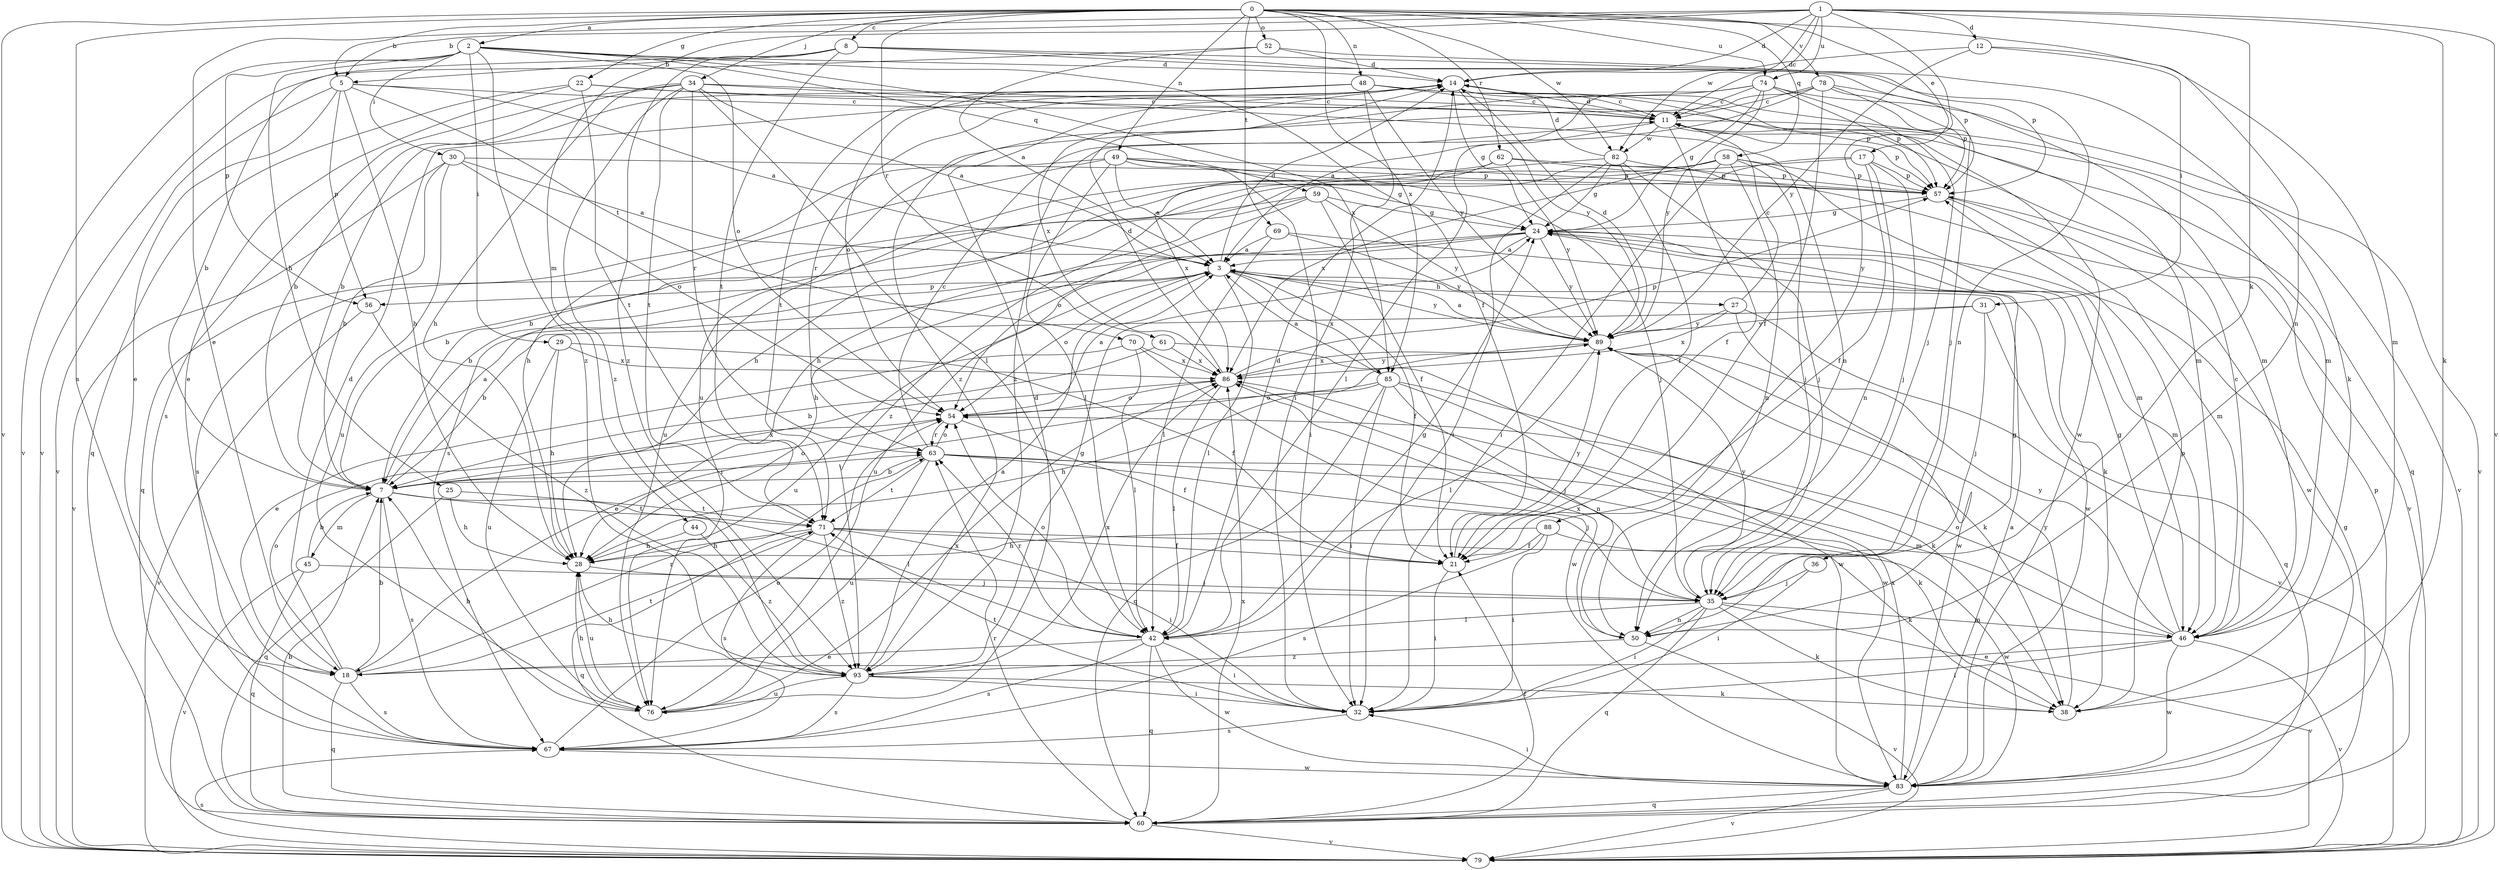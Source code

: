 strict digraph  {
0;
1;
2;
3;
5;
7;
8;
11;
12;
14;
17;
18;
21;
22;
24;
25;
27;
28;
29;
30;
31;
32;
34;
35;
36;
38;
42;
44;
45;
46;
48;
49;
50;
52;
54;
56;
57;
58;
59;
60;
61;
62;
63;
67;
69;
70;
71;
74;
76;
78;
79;
82;
83;
85;
86;
88;
89;
93;
0 -> 2  [label=a];
0 -> 5  [label=b];
0 -> 8  [label=c];
0 -> 17  [label=e];
0 -> 22  [label=g];
0 -> 34  [label=j];
0 -> 48  [label=n];
0 -> 49  [label=n];
0 -> 50  [label=n];
0 -> 52  [label=o];
0 -> 58  [label=q];
0 -> 61  [label=r];
0 -> 62  [label=r];
0 -> 67  [label=s];
0 -> 69  [label=t];
0 -> 74  [label=u];
0 -> 78  [label=v];
0 -> 79  [label=v];
0 -> 82  [label=w];
0 -> 85  [label=x];
1 -> 5  [label=b];
1 -> 11  [label=c];
1 -> 12  [label=d];
1 -> 14  [label=d];
1 -> 18  [label=e];
1 -> 36  [label=k];
1 -> 38  [label=k];
1 -> 44  [label=m];
1 -> 74  [label=u];
1 -> 79  [label=v];
1 -> 82  [label=w];
1 -> 88  [label=y];
2 -> 14  [label=d];
2 -> 21  [label=f];
2 -> 25  [label=h];
2 -> 29  [label=i];
2 -> 30  [label=i];
2 -> 54  [label=o];
2 -> 56  [label=p];
2 -> 59  [label=q];
2 -> 79  [label=v];
2 -> 85  [label=x];
2 -> 93  [label=z];
3 -> 14  [label=d];
3 -> 21  [label=f];
3 -> 27  [label=h];
3 -> 42  [label=l];
3 -> 54  [label=o];
3 -> 56  [label=p];
3 -> 76  [label=u];
3 -> 85  [label=x];
3 -> 89  [label=y];
5 -> 3  [label=a];
5 -> 11  [label=c];
5 -> 18  [label=e];
5 -> 28  [label=h];
5 -> 56  [label=p];
5 -> 70  [label=t];
5 -> 79  [label=v];
7 -> 3  [label=a];
7 -> 42  [label=l];
7 -> 45  [label=m];
7 -> 54  [label=o];
7 -> 63  [label=r];
7 -> 67  [label=s];
7 -> 71  [label=t];
7 -> 86  [label=x];
8 -> 5  [label=b];
8 -> 7  [label=b];
8 -> 38  [label=k];
8 -> 50  [label=n];
8 -> 57  [label=p];
8 -> 71  [label=t];
8 -> 93  [label=z];
11 -> 14  [label=d];
11 -> 21  [label=f];
11 -> 42  [label=l];
11 -> 57  [label=p];
11 -> 60  [label=q];
11 -> 79  [label=v];
11 -> 82  [label=w];
12 -> 14  [label=d];
12 -> 31  [label=i];
12 -> 46  [label=m];
12 -> 89  [label=y];
14 -> 11  [label=c];
14 -> 24  [label=g];
14 -> 46  [label=m];
14 -> 63  [label=r];
14 -> 86  [label=x];
14 -> 89  [label=y];
17 -> 7  [label=b];
17 -> 21  [label=f];
17 -> 28  [label=h];
17 -> 35  [label=j];
17 -> 50  [label=n];
17 -> 57  [label=p];
18 -> 7  [label=b];
18 -> 14  [label=d];
18 -> 54  [label=o];
18 -> 60  [label=q];
18 -> 63  [label=r];
18 -> 67  [label=s];
18 -> 71  [label=t];
21 -> 32  [label=i];
21 -> 89  [label=y];
22 -> 11  [label=c];
22 -> 18  [label=e];
22 -> 46  [label=m];
22 -> 60  [label=q];
22 -> 71  [label=t];
24 -> 3  [label=a];
24 -> 7  [label=b];
24 -> 28  [label=h];
24 -> 38  [label=k];
24 -> 46  [label=m];
24 -> 76  [label=u];
24 -> 89  [label=y];
25 -> 28  [label=h];
25 -> 60  [label=q];
25 -> 71  [label=t];
27 -> 11  [label=c];
27 -> 79  [label=v];
27 -> 83  [label=w];
27 -> 86  [label=x];
27 -> 89  [label=y];
28 -> 35  [label=j];
28 -> 76  [label=u];
29 -> 21  [label=f];
29 -> 28  [label=h];
29 -> 76  [label=u];
29 -> 86  [label=x];
30 -> 3  [label=a];
30 -> 7  [label=b];
30 -> 54  [label=o];
30 -> 57  [label=p];
30 -> 76  [label=u];
30 -> 79  [label=v];
31 -> 7  [label=b];
31 -> 35  [label=j];
31 -> 60  [label=q];
31 -> 89  [label=y];
32 -> 67  [label=s];
32 -> 71  [label=t];
34 -> 3  [label=a];
34 -> 7  [label=b];
34 -> 11  [label=c];
34 -> 28  [label=h];
34 -> 42  [label=l];
34 -> 50  [label=n];
34 -> 63  [label=r];
34 -> 67  [label=s];
34 -> 71  [label=t];
34 -> 93  [label=z];
35 -> 32  [label=i];
35 -> 38  [label=k];
35 -> 42  [label=l];
35 -> 46  [label=m];
35 -> 50  [label=n];
35 -> 60  [label=q];
35 -> 79  [label=v];
35 -> 89  [label=y];
36 -> 32  [label=i];
36 -> 35  [label=j];
38 -> 57  [label=p];
38 -> 89  [label=y];
42 -> 14  [label=d];
42 -> 18  [label=e];
42 -> 24  [label=g];
42 -> 32  [label=i];
42 -> 54  [label=o];
42 -> 60  [label=q];
42 -> 63  [label=r];
42 -> 67  [label=s];
42 -> 83  [label=w];
44 -> 28  [label=h];
44 -> 93  [label=z];
45 -> 7  [label=b];
45 -> 35  [label=j];
45 -> 60  [label=q];
45 -> 79  [label=v];
46 -> 11  [label=c];
46 -> 18  [label=e];
46 -> 24  [label=g];
46 -> 32  [label=i];
46 -> 54  [label=o];
46 -> 79  [label=v];
46 -> 83  [label=w];
46 -> 89  [label=y];
48 -> 7  [label=b];
48 -> 11  [label=c];
48 -> 32  [label=i];
48 -> 54  [label=o];
48 -> 57  [label=p];
48 -> 71  [label=t];
48 -> 83  [label=w];
48 -> 89  [label=y];
49 -> 3  [label=a];
49 -> 24  [label=g];
49 -> 28  [label=h];
49 -> 32  [label=i];
49 -> 35  [label=j];
49 -> 42  [label=l];
49 -> 57  [label=p];
49 -> 60  [label=q];
50 -> 24  [label=g];
50 -> 79  [label=v];
50 -> 86  [label=x];
50 -> 93  [label=z];
52 -> 3  [label=a];
52 -> 14  [label=d];
52 -> 57  [label=p];
52 -> 79  [label=v];
54 -> 3  [label=a];
54 -> 21  [label=f];
54 -> 63  [label=r];
56 -> 79  [label=v];
56 -> 93  [label=z];
57 -> 24  [label=g];
57 -> 46  [label=m];
57 -> 83  [label=w];
58 -> 32  [label=i];
58 -> 35  [label=j];
58 -> 46  [label=m];
58 -> 50  [label=n];
58 -> 57  [label=p];
58 -> 67  [label=s];
58 -> 86  [label=x];
58 -> 93  [label=z];
59 -> 7  [label=b];
59 -> 21  [label=f];
59 -> 24  [label=g];
59 -> 54  [label=o];
59 -> 67  [label=s];
59 -> 89  [label=y];
60 -> 7  [label=b];
60 -> 21  [label=f];
60 -> 24  [label=g];
60 -> 63  [label=r];
60 -> 79  [label=v];
60 -> 86  [label=x];
61 -> 7  [label=b];
61 -> 83  [label=w];
61 -> 86  [label=x];
62 -> 57  [label=p];
62 -> 76  [label=u];
62 -> 79  [label=v];
62 -> 86  [label=x];
62 -> 89  [label=y];
63 -> 7  [label=b];
63 -> 11  [label=c];
63 -> 35  [label=j];
63 -> 38  [label=k];
63 -> 46  [label=m];
63 -> 54  [label=o];
63 -> 71  [label=t];
63 -> 76  [label=u];
67 -> 54  [label=o];
67 -> 83  [label=w];
69 -> 3  [label=a];
69 -> 42  [label=l];
69 -> 83  [label=w];
69 -> 89  [label=y];
70 -> 18  [label=e];
70 -> 42  [label=l];
70 -> 83  [label=w];
70 -> 86  [label=x];
71 -> 21  [label=f];
71 -> 28  [label=h];
71 -> 32  [label=i];
71 -> 38  [label=k];
71 -> 60  [label=q];
71 -> 67  [label=s];
71 -> 93  [label=z];
74 -> 3  [label=a];
74 -> 11  [label=c];
74 -> 24  [label=g];
74 -> 35  [label=j];
74 -> 57  [label=p];
74 -> 79  [label=v];
74 -> 89  [label=y];
74 -> 93  [label=z];
76 -> 7  [label=b];
76 -> 14  [label=d];
76 -> 28  [label=h];
76 -> 86  [label=x];
78 -> 11  [label=c];
78 -> 21  [label=f];
78 -> 35  [label=j];
78 -> 46  [label=m];
78 -> 57  [label=p];
78 -> 76  [label=u];
78 -> 93  [label=z];
79 -> 67  [label=s];
82 -> 14  [label=d];
82 -> 21  [label=f];
82 -> 24  [label=g];
82 -> 28  [label=h];
82 -> 32  [label=i];
82 -> 35  [label=j];
82 -> 57  [label=p];
83 -> 3  [label=a];
83 -> 32  [label=i];
83 -> 57  [label=p];
83 -> 60  [label=q];
83 -> 79  [label=v];
83 -> 86  [label=x];
85 -> 3  [label=a];
85 -> 28  [label=h];
85 -> 32  [label=i];
85 -> 38  [label=k];
85 -> 50  [label=n];
85 -> 54  [label=o];
85 -> 60  [label=q];
85 -> 83  [label=w];
86 -> 14  [label=d];
86 -> 35  [label=j];
86 -> 42  [label=l];
86 -> 54  [label=o];
86 -> 57  [label=p];
86 -> 89  [label=y];
88 -> 21  [label=f];
88 -> 28  [label=h];
88 -> 32  [label=i];
88 -> 67  [label=s];
88 -> 83  [label=w];
89 -> 3  [label=a];
89 -> 14  [label=d];
89 -> 18  [label=e];
89 -> 38  [label=k];
89 -> 42  [label=l];
89 -> 86  [label=x];
93 -> 3  [label=a];
93 -> 24  [label=g];
93 -> 28  [label=h];
93 -> 32  [label=i];
93 -> 38  [label=k];
93 -> 67  [label=s];
93 -> 76  [label=u];
93 -> 86  [label=x];
}
